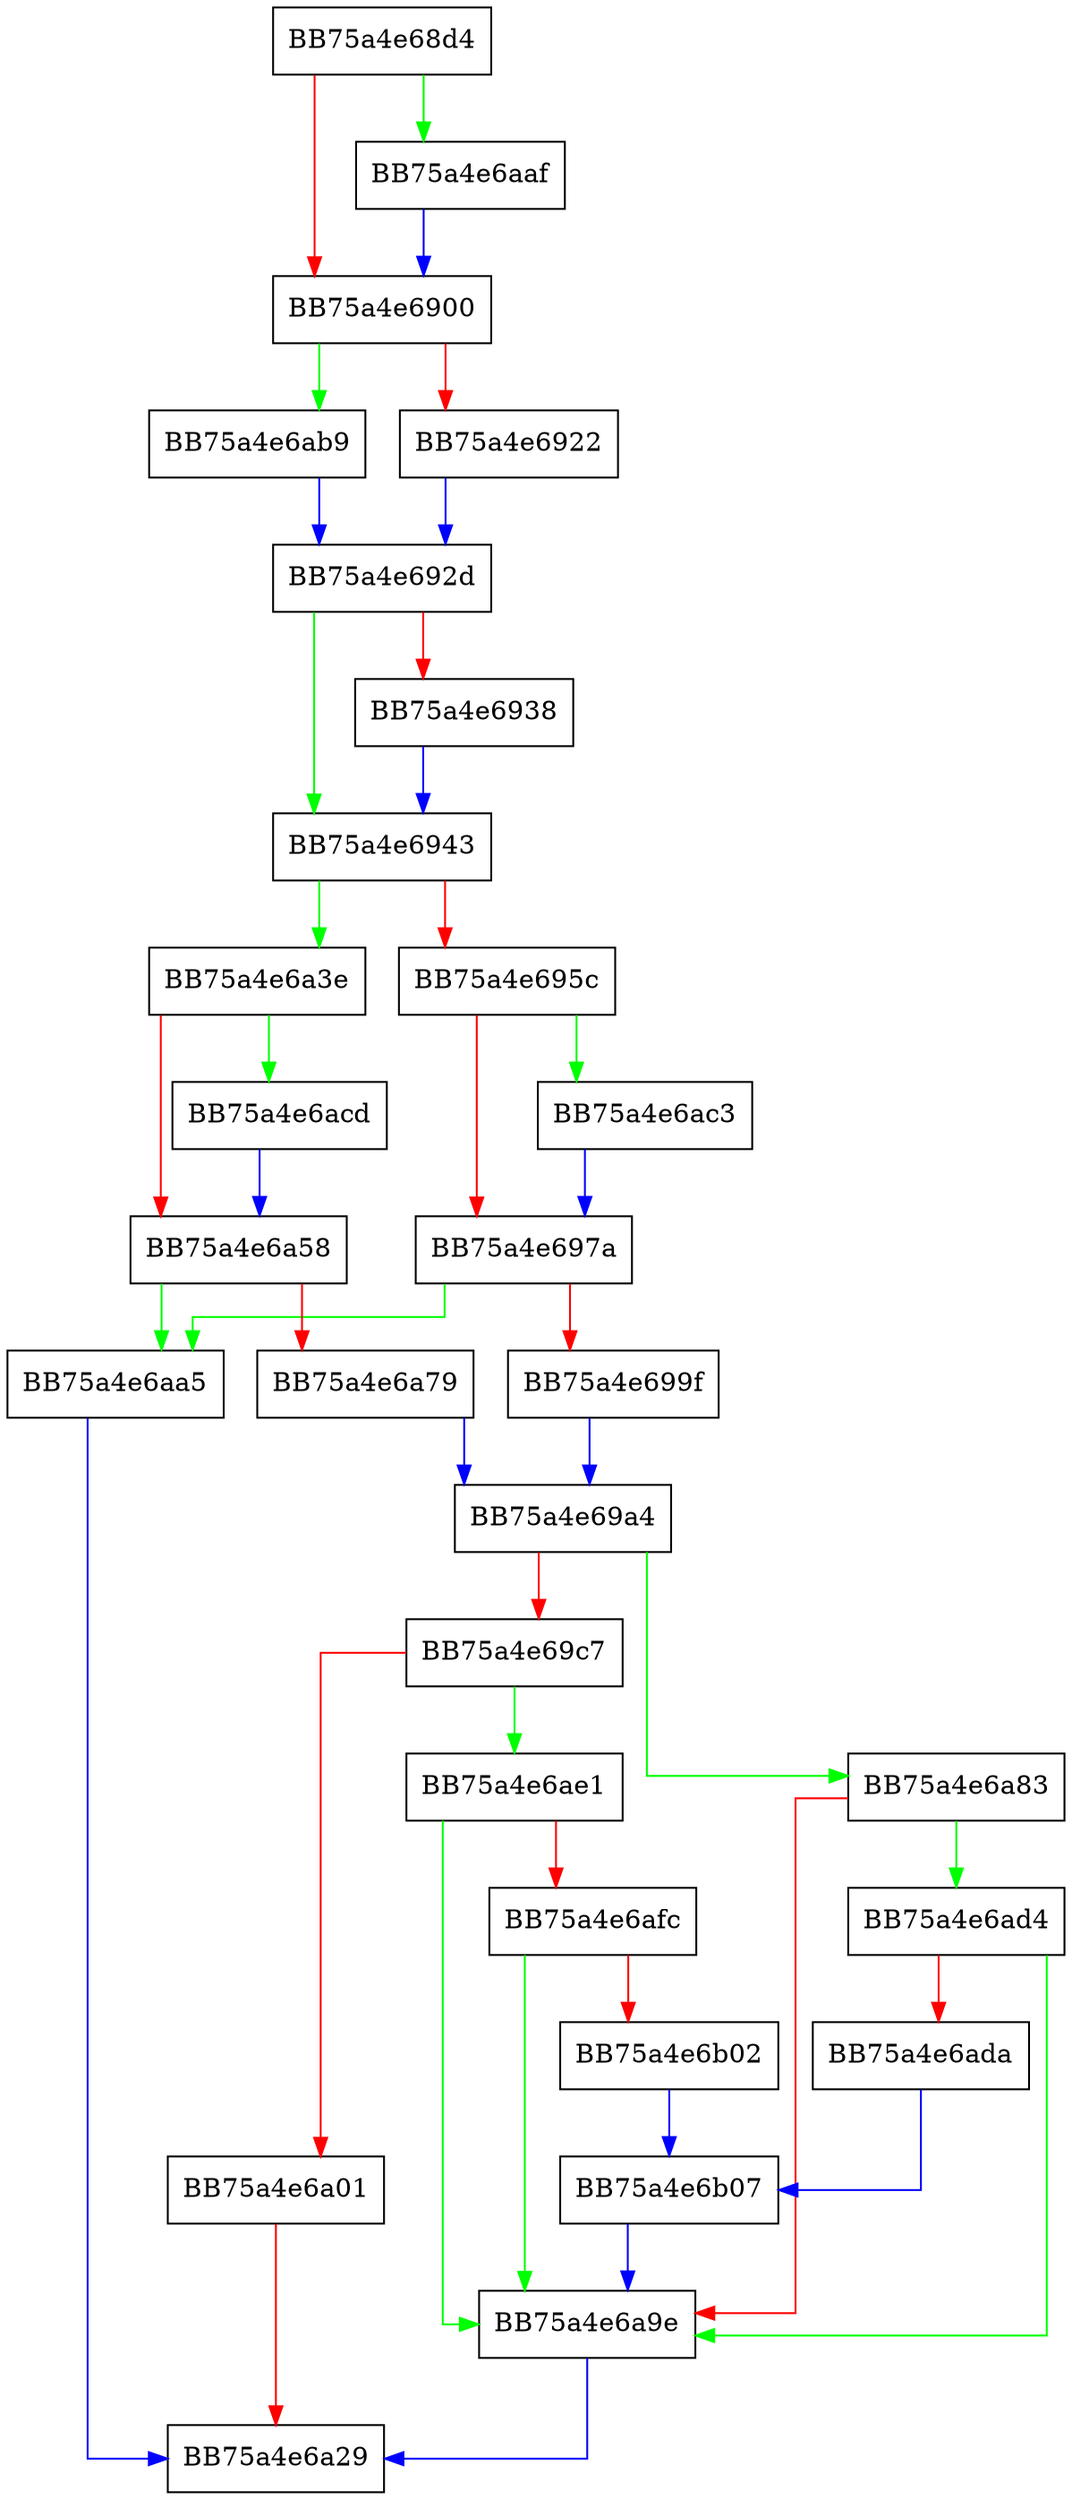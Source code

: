 digraph init_mmap {
  node [shape="box"];
  graph [splines=ortho];
  BB75a4e68d4 -> BB75a4e6aaf [color="green"];
  BB75a4e68d4 -> BB75a4e6900 [color="red"];
  BB75a4e6900 -> BB75a4e6ab9 [color="green"];
  BB75a4e6900 -> BB75a4e6922 [color="red"];
  BB75a4e6922 -> BB75a4e692d [color="blue"];
  BB75a4e692d -> BB75a4e6943 [color="green"];
  BB75a4e692d -> BB75a4e6938 [color="red"];
  BB75a4e6938 -> BB75a4e6943 [color="blue"];
  BB75a4e6943 -> BB75a4e6a3e [color="green"];
  BB75a4e6943 -> BB75a4e695c [color="red"];
  BB75a4e695c -> BB75a4e6ac3 [color="green"];
  BB75a4e695c -> BB75a4e697a [color="red"];
  BB75a4e697a -> BB75a4e6aa5 [color="green"];
  BB75a4e697a -> BB75a4e699f [color="red"];
  BB75a4e699f -> BB75a4e69a4 [color="blue"];
  BB75a4e69a4 -> BB75a4e6a83 [color="green"];
  BB75a4e69a4 -> BB75a4e69c7 [color="red"];
  BB75a4e69c7 -> BB75a4e6ae1 [color="green"];
  BB75a4e69c7 -> BB75a4e6a01 [color="red"];
  BB75a4e6a01 -> BB75a4e6a29 [color="red"];
  BB75a4e6a3e -> BB75a4e6acd [color="green"];
  BB75a4e6a3e -> BB75a4e6a58 [color="red"];
  BB75a4e6a58 -> BB75a4e6aa5 [color="green"];
  BB75a4e6a58 -> BB75a4e6a79 [color="red"];
  BB75a4e6a79 -> BB75a4e69a4 [color="blue"];
  BB75a4e6a83 -> BB75a4e6ad4 [color="green"];
  BB75a4e6a83 -> BB75a4e6a9e [color="red"];
  BB75a4e6a9e -> BB75a4e6a29 [color="blue"];
  BB75a4e6aa5 -> BB75a4e6a29 [color="blue"];
  BB75a4e6aaf -> BB75a4e6900 [color="blue"];
  BB75a4e6ab9 -> BB75a4e692d [color="blue"];
  BB75a4e6ac3 -> BB75a4e697a [color="blue"];
  BB75a4e6acd -> BB75a4e6a58 [color="blue"];
  BB75a4e6ad4 -> BB75a4e6a9e [color="green"];
  BB75a4e6ad4 -> BB75a4e6ada [color="red"];
  BB75a4e6ada -> BB75a4e6b07 [color="blue"];
  BB75a4e6ae1 -> BB75a4e6a9e [color="green"];
  BB75a4e6ae1 -> BB75a4e6afc [color="red"];
  BB75a4e6afc -> BB75a4e6a9e [color="green"];
  BB75a4e6afc -> BB75a4e6b02 [color="red"];
  BB75a4e6b02 -> BB75a4e6b07 [color="blue"];
  BB75a4e6b07 -> BB75a4e6a9e [color="blue"];
}